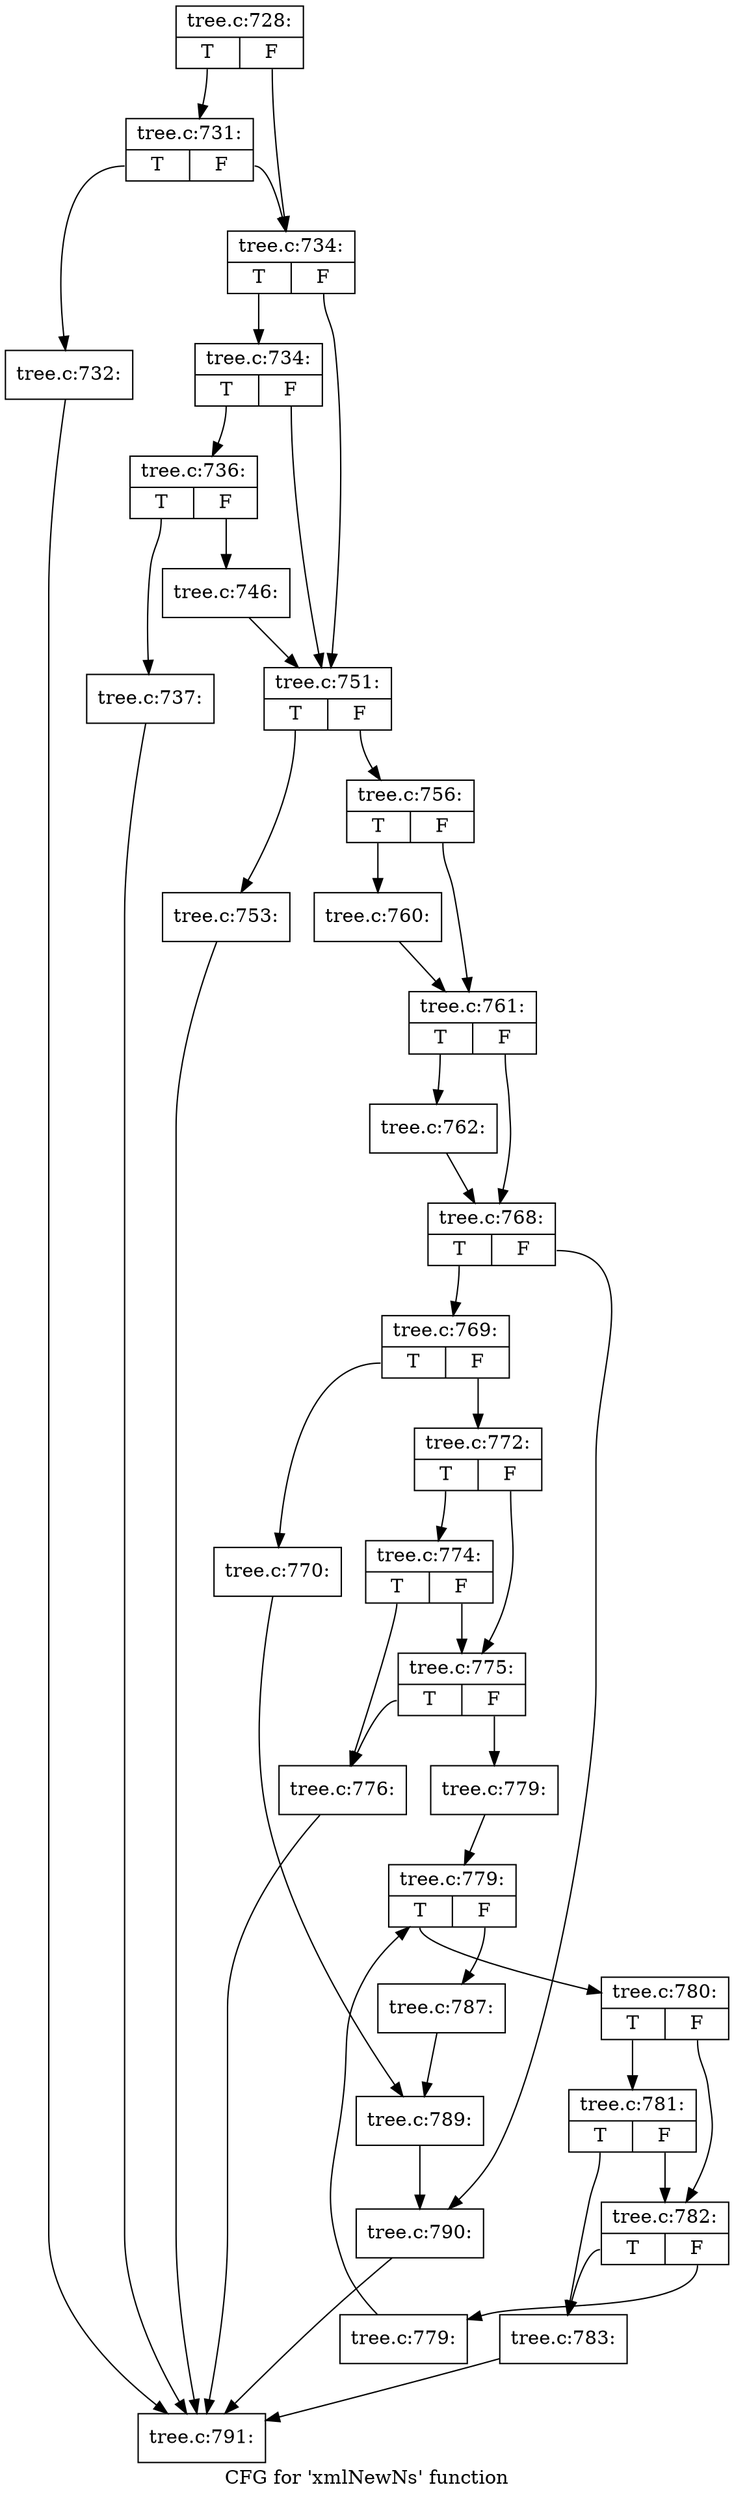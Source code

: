 digraph "CFG for 'xmlNewNs' function" {
	label="CFG for 'xmlNewNs' function";

	Node0x424bc10 [shape=record,label="{tree.c:728:|{<s0>T|<s1>F}}"];
	Node0x424bc10:s0 -> Node0x42531e0;
	Node0x424bc10:s1 -> Node0x4253190;
	Node0x42531e0 [shape=record,label="{tree.c:731:|{<s0>T|<s1>F}}"];
	Node0x42531e0:s0 -> Node0x4253140;
	Node0x42531e0:s1 -> Node0x4253190;
	Node0x4253140 [shape=record,label="{tree.c:732:}"];
	Node0x4253140 -> Node0x4243a10;
	Node0x4253190 [shape=record,label="{tree.c:734:|{<s0>T|<s1>F}}"];
	Node0x4253190:s0 -> Node0x4253ad0;
	Node0x4253190:s1 -> Node0x4253a80;
	Node0x4253ad0 [shape=record,label="{tree.c:734:|{<s0>T|<s1>F}}"];
	Node0x4253ad0:s0 -> Node0x4253a30;
	Node0x4253ad0:s1 -> Node0x4253a80;
	Node0x4253a30 [shape=record,label="{tree.c:736:|{<s0>T|<s1>F}}"];
	Node0x4253a30:s0 -> Node0x4254940;
	Node0x4253a30:s1 -> Node0x4253cf0;
	Node0x4254940 [shape=record,label="{tree.c:737:}"];
	Node0x4254940 -> Node0x4243a10;
	Node0x4253cf0 [shape=record,label="{tree.c:746:}"];
	Node0x4253cf0 -> Node0x4253a80;
	Node0x4253a80 [shape=record,label="{tree.c:751:|{<s0>T|<s1>F}}"];
	Node0x4253a80:s0 -> Node0x42562d0;
	Node0x4253a80:s1 -> Node0x4256320;
	Node0x42562d0 [shape=record,label="{tree.c:753:}"];
	Node0x42562d0 -> Node0x4243a10;
	Node0x4256320 [shape=record,label="{tree.c:756:|{<s0>T|<s1>F}}"];
	Node0x4256320:s0 -> Node0x42570f0;
	Node0x4256320:s1 -> Node0x4257140;
	Node0x42570f0 [shape=record,label="{tree.c:760:}"];
	Node0x42570f0 -> Node0x4257140;
	Node0x4257140 [shape=record,label="{tree.c:761:|{<s0>T|<s1>F}}"];
	Node0x4257140:s0 -> Node0x4257820;
	Node0x4257140:s1 -> Node0x4257870;
	Node0x4257820 [shape=record,label="{tree.c:762:}"];
	Node0x4257820 -> Node0x4257870;
	Node0x4257870 [shape=record,label="{tree.c:768:|{<s0>T|<s1>F}}"];
	Node0x4257870:s0 -> Node0x4257f90;
	Node0x4257870:s1 -> Node0x4257fe0;
	Node0x4257f90 [shape=record,label="{tree.c:769:|{<s0>T|<s1>F}}"];
	Node0x4257f90:s0 -> Node0x41f98a0;
	Node0x4257f90:s1 -> Node0x41f9940;
	Node0x41f98a0 [shape=record,label="{tree.c:770:}"];
	Node0x41f98a0 -> Node0x41f98f0;
	Node0x41f9940 [shape=record,label="{tree.c:772:|{<s0>T|<s1>F}}"];
	Node0x41f9940:s0 -> Node0x41fae30;
	Node0x41f9940:s1 -> Node0x41fadb0;
	Node0x41fae30 [shape=record,label="{tree.c:774:|{<s0>T|<s1>F}}"];
	Node0x41fae30:s0 -> Node0x41fad10;
	Node0x41fae30:s1 -> Node0x41fadb0;
	Node0x41fadb0 [shape=record,label="{tree.c:775:|{<s0>T|<s1>F}}"];
	Node0x41fadb0:s0 -> Node0x41fad10;
	Node0x41fadb0:s1 -> Node0x41fad60;
	Node0x41fad10 [shape=record,label="{tree.c:776:}"];
	Node0x41fad10 -> Node0x4243a10;
	Node0x41fad60 [shape=record,label="{tree.c:779:}"];
	Node0x41fad60 -> Node0x41fc390;
	Node0x41fc390 [shape=record,label="{tree.c:779:|{<s0>T|<s1>F}}"];
	Node0x41fc390:s0 -> Node0x41fcb10;
	Node0x41fc390:s1 -> Node0x41fc6c0;
	Node0x41fcb10 [shape=record,label="{tree.c:780:|{<s0>T|<s1>F}}"];
	Node0x41fcb10:s0 -> Node0x41fce70;
	Node0x41fcb10:s1 -> Node0x41fcdf0;
	Node0x41fce70 [shape=record,label="{tree.c:781:|{<s0>T|<s1>F}}"];
	Node0x41fce70:s0 -> Node0x41fcd50;
	Node0x41fce70:s1 -> Node0x41fcdf0;
	Node0x41fcdf0 [shape=record,label="{tree.c:782:|{<s0>T|<s1>F}}"];
	Node0x41fcdf0:s0 -> Node0x41fcd50;
	Node0x41fcdf0:s1 -> Node0x41fcda0;
	Node0x41fcd50 [shape=record,label="{tree.c:783:}"];
	Node0x41fcd50 -> Node0x4243a10;
	Node0x41fcda0 [shape=record,label="{tree.c:779:}"];
	Node0x41fcda0 -> Node0x41fc390;
	Node0x41fc6c0 [shape=record,label="{tree.c:787:}"];
	Node0x41fc6c0 -> Node0x41f98f0;
	Node0x41f98f0 [shape=record,label="{tree.c:789:}"];
	Node0x41f98f0 -> Node0x4257fe0;
	Node0x4257fe0 [shape=record,label="{tree.c:790:}"];
	Node0x4257fe0 -> Node0x4243a10;
	Node0x4243a10 [shape=record,label="{tree.c:791:}"];
}
